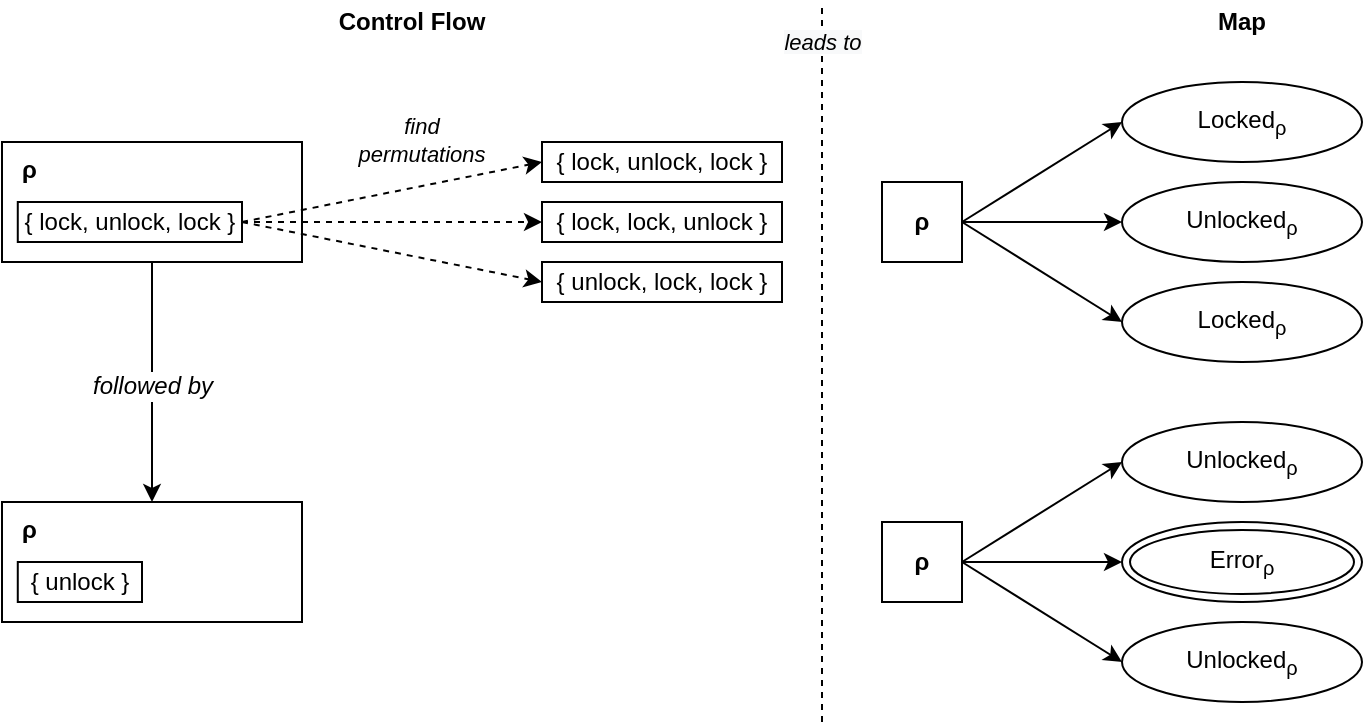 <mxfile version="12.6.5" type="device"><diagram id="rv4LAzhmhEYLUAqWNyZx" name="Page-1"><mxGraphModel dx="946" dy="641" grid="1" gridSize="10" guides="1" tooltips="1" connect="1" arrows="1" fold="1" page="1" pageScale="1" pageWidth="827" pageHeight="1169" math="0" shadow="0"><root><mxCell id="0"/><mxCell id="1" parent="0"/><mxCell id="QYbBicvy0oOlR3JolGXv-28" style="edgeStyle=none;rounded=0;orthogonalLoop=1;jettySize=auto;html=1;exitX=0.5;exitY=1;exitDx=0;exitDy=0;entryX=0.5;entryY=0;entryDx=0;entryDy=0;" parent="1" source="QYbBicvy0oOlR3JolGXv-5" target="QYbBicvy0oOlR3JolGXv-16" edge="1"><mxGeometry relative="1" as="geometry"/></mxCell><mxCell id="QYbBicvy0oOlR3JolGXv-42" value="&lt;i&gt;followed by&lt;/i&gt;" style="text;html=1;align=center;verticalAlign=middle;resizable=0;points=[];labelBackgroundColor=#ffffff;" parent="QYbBicvy0oOlR3JolGXv-28" vertex="1" connectable="0"><mxGeometry x="-0.179" relative="1" as="geometry"><mxPoint y="12" as="offset"/></mxGeometry></mxCell><mxCell id="QYbBicvy0oOlR3JolGXv-7" value="" style="group" parent="1" vertex="1" connectable="0"><mxGeometry x="40" y="90" width="150" height="60" as="geometry"/></mxCell><mxCell id="QYbBicvy0oOlR3JolGXv-5" value="&lt;b&gt;ρ&lt;/b&gt;" style="rounded=0;whiteSpace=wrap;html=1;align=left;verticalAlign=top;spacingLeft=8;" parent="QYbBicvy0oOlR3JolGXv-7" vertex="1"><mxGeometry width="150" height="60" as="geometry"/></mxCell><mxCell id="QYbBicvy0oOlR3JolGXv-6" value="&lt;span style=&quot;white-space: normal&quot;&gt;{ lock, unlock, lock }&lt;/span&gt;" style="rounded=0;whiteSpace=wrap;html=1;align=center;" parent="QYbBicvy0oOlR3JolGXv-7" vertex="1"><mxGeometry x="7.89" y="30" width="112.11" height="20" as="geometry"/></mxCell><mxCell id="QYbBicvy0oOlR3JolGXv-12" style="edgeStyle=orthogonalEdgeStyle;rounded=0;orthogonalLoop=1;jettySize=auto;html=1;exitX=1;exitY=0.5;exitDx=0;exitDy=0;entryX=0;entryY=0.5;entryDx=0;entryDy=0;" parent="1" edge="1"><mxGeometry relative="1" as="geometry"><mxPoint x="600" y="90" as="targetPoint"/></mxGeometry></mxCell><mxCell id="QYbBicvy0oOlR3JolGXv-13" value="&lt;span style=&quot;white-space: normal&quot;&gt;{ lock, unlock, lock }&lt;/span&gt;" style="rounded=0;whiteSpace=wrap;html=1;align=center;" parent="1" vertex="1"><mxGeometry x="310" y="90" width="120" height="20" as="geometry"/></mxCell><mxCell id="QYbBicvy0oOlR3JolGXv-14" value="&lt;span style=&quot;white-space: normal&quot;&gt;{ unlock, lock, lock }&lt;/span&gt;" style="rounded=0;whiteSpace=wrap;html=1;align=center;" parent="1" vertex="1"><mxGeometry x="310" y="150" width="120" height="20" as="geometry"/></mxCell><mxCell id="QYbBicvy0oOlR3JolGXv-15" value="" style="group" parent="1" vertex="1" connectable="0"><mxGeometry x="40" y="270" width="150" height="60" as="geometry"/></mxCell><mxCell id="QYbBicvy0oOlR3JolGXv-16" value="&lt;b&gt;ρ&lt;/b&gt;" style="rounded=0;whiteSpace=wrap;html=1;align=left;verticalAlign=top;spacingLeft=8;" parent="QYbBicvy0oOlR3JolGXv-15" vertex="1"><mxGeometry width="150" height="60" as="geometry"/></mxCell><mxCell id="QYbBicvy0oOlR3JolGXv-17" value="&lt;span style=&quot;white-space: normal&quot;&gt;{ unlock }&lt;/span&gt;" style="rounded=0;whiteSpace=wrap;html=1;align=center;" parent="QYbBicvy0oOlR3JolGXv-15" vertex="1"><mxGeometry x="7.89" y="30" width="62.11" height="20" as="geometry"/></mxCell><mxCell id="QYbBicvy0oOlR3JolGXv-20" value="Locked&lt;sub&gt;ρ&lt;/sub&gt;" style="ellipse;whiteSpace=wrap;html=1;align=center;" parent="1" vertex="1"><mxGeometry x="600" y="60" width="120" height="40" as="geometry"/></mxCell><mxCell id="QYbBicvy0oOlR3JolGXv-21" style="rounded=0;orthogonalLoop=1;jettySize=auto;html=1;exitX=1;exitY=0.5;exitDx=0;exitDy=0;entryX=0;entryY=0.5;entryDx=0;entryDy=0;" parent="1" source="QYbBicvy0oOlR3JolGXv-22" target="QYbBicvy0oOlR3JolGXv-20" edge="1"><mxGeometry relative="1" as="geometry"/></mxCell><mxCell id="QYbBicvy0oOlR3JolGXv-24" style="edgeStyle=none;rounded=0;orthogonalLoop=1;jettySize=auto;html=1;exitX=1;exitY=0.5;exitDx=0;exitDy=0;entryX=0;entryY=0.5;entryDx=0;entryDy=0;" parent="1" source="QYbBicvy0oOlR3JolGXv-22" target="QYbBicvy0oOlR3JolGXv-23" edge="1"><mxGeometry relative="1" as="geometry"/></mxCell><mxCell id="QYbBicvy0oOlR3JolGXv-33" style="edgeStyle=none;rounded=0;orthogonalLoop=1;jettySize=auto;html=1;exitX=1;exitY=0.5;exitDx=0;exitDy=0;entryX=0;entryY=0.5;entryDx=0;entryDy=0;" parent="1" source="QYbBicvy0oOlR3JolGXv-22" target="QYbBicvy0oOlR3JolGXv-32" edge="1"><mxGeometry relative="1" as="geometry"/></mxCell><mxCell id="QYbBicvy0oOlR3JolGXv-22" value="&lt;b style=&quot;white-space: normal&quot;&gt;ρ&lt;/b&gt;" style="rounded=0;whiteSpace=wrap;html=1;align=center;" parent="1" vertex="1"><mxGeometry x="480" y="110" width="40" height="40" as="geometry"/></mxCell><mxCell id="QYbBicvy0oOlR3JolGXv-23" value="&lt;span style=&quot;font-size: 12px&quot;&gt;Unlocked&lt;/span&gt;&lt;sub&gt;ρ&lt;/sub&gt;" style="ellipse;whiteSpace=wrap;html=1;align=center;" parent="1" vertex="1"><mxGeometry x="600" y="110" width="120" height="40" as="geometry"/></mxCell><mxCell id="QYbBicvy0oOlR3JolGXv-26" value="&lt;span style=&quot;white-space: normal&quot;&gt;{ lock, lock, unlock }&lt;/span&gt;" style="rounded=0;whiteSpace=wrap;html=1;align=center;" parent="1" vertex="1"><mxGeometry x="310" y="120" width="120" height="20" as="geometry"/></mxCell><mxCell id="QYbBicvy0oOlR3JolGXv-29" style="edgeStyle=none;rounded=0;orthogonalLoop=1;jettySize=auto;html=1;exitX=1;exitY=0.5;exitDx=0;exitDy=0;entryX=0;entryY=0.5;entryDx=0;entryDy=0;dashed=1;" parent="1" source="QYbBicvy0oOlR3JolGXv-6" target="QYbBicvy0oOlR3JolGXv-13" edge="1"><mxGeometry relative="1" as="geometry"/></mxCell><mxCell id="QYbBicvy0oOlR3JolGXv-30" style="edgeStyle=none;rounded=0;orthogonalLoop=1;jettySize=auto;html=1;exitX=1;exitY=0.5;exitDx=0;exitDy=0;entryX=0;entryY=0.5;entryDx=0;entryDy=0;dashed=1;" parent="1" source="QYbBicvy0oOlR3JolGXv-6" target="QYbBicvy0oOlR3JolGXv-26" edge="1"><mxGeometry relative="1" as="geometry"/></mxCell><mxCell id="QYbBicvy0oOlR3JolGXv-31" style="edgeStyle=none;rounded=0;orthogonalLoop=1;jettySize=auto;html=1;exitX=1;exitY=0.5;exitDx=0;exitDy=0;entryX=0;entryY=0.5;entryDx=0;entryDy=0;dashed=1;" parent="1" source="QYbBicvy0oOlR3JolGXv-6" target="QYbBicvy0oOlR3JolGXv-14" edge="1"><mxGeometry relative="1" as="geometry"/></mxCell><mxCell id="QYbBicvy0oOlR3JolGXv-32" value="Locked&lt;sub&gt;ρ&lt;/sub&gt;" style="ellipse;whiteSpace=wrap;html=1;align=center;" parent="1" vertex="1"><mxGeometry x="600" y="160" width="120" height="40" as="geometry"/></mxCell><mxCell id="QYbBicvy0oOlR3JolGXv-34" value="Unlocked&lt;sub&gt;ρ&lt;/sub&gt;" style="ellipse;whiteSpace=wrap;html=1;align=center;" parent="1" vertex="1"><mxGeometry x="600" y="230" width="120" height="40" as="geometry"/></mxCell><mxCell id="QYbBicvy0oOlR3JolGXv-35" style="rounded=0;orthogonalLoop=1;jettySize=auto;html=1;exitX=1;exitY=0.5;exitDx=0;exitDy=0;entryX=0;entryY=0.5;entryDx=0;entryDy=0;" parent="1" source="QYbBicvy0oOlR3JolGXv-38" target="QYbBicvy0oOlR3JolGXv-34" edge="1"><mxGeometry relative="1" as="geometry"/></mxCell><mxCell id="QYbBicvy0oOlR3JolGXv-36" style="edgeStyle=none;rounded=0;orthogonalLoop=1;jettySize=auto;html=1;exitX=1;exitY=0.5;exitDx=0;exitDy=0;entryX=0;entryY=0.5;entryDx=0;entryDy=0;" parent="1" source="QYbBicvy0oOlR3JolGXv-38" target="QYbBicvy0oOlR3JolGXv-41" edge="1"><mxGeometry relative="1" as="geometry"><mxPoint x="600" y="370" as="targetPoint"/></mxGeometry></mxCell><mxCell id="QYbBicvy0oOlR3JolGXv-37" style="edgeStyle=none;rounded=0;orthogonalLoop=1;jettySize=auto;html=1;exitX=1;exitY=0.5;exitDx=0;exitDy=0;entryX=0;entryY=0.5;entryDx=0;entryDy=0;" parent="1" source="QYbBicvy0oOlR3JolGXv-38" target="QYbBicvy0oOlR3JolGXv-40" edge="1"><mxGeometry relative="1" as="geometry"/></mxCell><mxCell id="QYbBicvy0oOlR3JolGXv-38" value="&lt;b style=&quot;white-space: normal&quot;&gt;ρ&lt;/b&gt;" style="rounded=0;whiteSpace=wrap;html=1;align=center;" parent="1" vertex="1"><mxGeometry x="480" y="280" width="40" height="40" as="geometry"/></mxCell><mxCell id="QYbBicvy0oOlR3JolGXv-40" value="&lt;span style=&quot;font-size: 12px&quot;&gt;Unlocked&lt;/span&gt;&lt;sub&gt;ρ&lt;/sub&gt;" style="ellipse;whiteSpace=wrap;html=1;align=center;" parent="1" vertex="1"><mxGeometry x="600" y="330" width="120" height="40" as="geometry"/></mxCell><mxCell id="QYbBicvy0oOlR3JolGXv-41" value="&lt;span style=&quot;white-space: normal&quot;&gt;Error&lt;/span&gt;&lt;sub style=&quot;white-space: normal&quot;&gt;ρ&lt;/sub&gt;" style="ellipse;shape=doubleEllipse;whiteSpace=wrap;html=1;align=center;" parent="1" vertex="1"><mxGeometry x="600" y="280" width="120" height="40" as="geometry"/></mxCell><mxCell id="QYbBicvy0oOlR3JolGXv-44" value="&lt;i style=&quot;font-size: 11px;&quot;&gt;&lt;font style=&quot;font-size: 11px;&quot;&gt;find permutations&lt;/font&gt;&lt;/i&gt;" style="text;html=1;strokeColor=none;fillColor=none;align=center;verticalAlign=middle;whiteSpace=wrap;rounded=0;fontSize=11;" parent="1" vertex="1"><mxGeometry x="210" y="70" width="80" height="37" as="geometry"/></mxCell><mxCell id="QYbBicvy0oOlR3JolGXv-45" value="" style="endArrow=none;html=1;fontSize=12;dashed=1;" parent="1" edge="1"><mxGeometry width="50" height="50" relative="1" as="geometry"><mxPoint x="450" y="380" as="sourcePoint"/><mxPoint x="450" y="20" as="targetPoint"/></mxGeometry></mxCell><mxCell id="QYbBicvy0oOlR3JolGXv-51" value="&lt;i style=&quot;background-color: rgb(248, 249, 250); font-size: 11px;&quot;&gt;leads to&lt;/i&gt;" style="text;html=1;align=center;verticalAlign=middle;resizable=0;points=[];labelBackgroundColor=#ffffff;fontSize=11;" parent="QYbBicvy0oOlR3JolGXv-45" vertex="1" connectable="0"><mxGeometry x="0.8" relative="1" as="geometry"><mxPoint y="-16" as="offset"/></mxGeometry></mxCell><mxCell id="QYbBicvy0oOlR3JolGXv-46" value="Control Flow" style="text;html=1;strokeColor=none;fillColor=none;align=center;verticalAlign=middle;whiteSpace=wrap;rounded=0;fontSize=12;fontStyle=1" parent="1" vertex="1"><mxGeometry x="200" y="20" width="90" height="20" as="geometry"/></mxCell><mxCell id="QYbBicvy0oOlR3JolGXv-47" value="Map" style="text;html=1;strokeColor=none;fillColor=none;align=center;verticalAlign=middle;whiteSpace=wrap;rounded=0;fontSize=12;fontStyle=1" parent="1" vertex="1"><mxGeometry x="640" y="20" width="40" height="20" as="geometry"/></mxCell></root></mxGraphModel></diagram></mxfile>